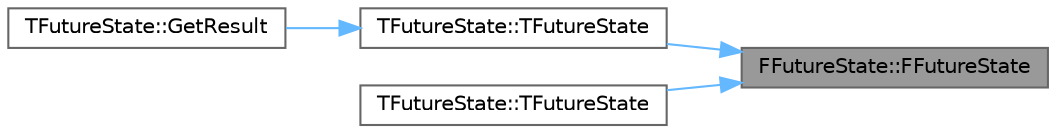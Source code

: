 digraph "FFutureState::FFutureState"
{
 // INTERACTIVE_SVG=YES
 // LATEX_PDF_SIZE
  bgcolor="transparent";
  edge [fontname=Helvetica,fontsize=10,labelfontname=Helvetica,labelfontsize=10];
  node [fontname=Helvetica,fontsize=10,shape=box,height=0.2,width=0.4];
  rankdir="RL";
  Node1 [id="Node000001",label="FFutureState::FFutureState",height=0.2,width=0.4,color="gray40", fillcolor="grey60", style="filled", fontcolor="black",tooltip="Default constructor."];
  Node1 -> Node2 [id="edge1_Node000001_Node000002",dir="back",color="steelblue1",style="solid",tooltip=" "];
  Node2 [id="Node000002",label="TFutureState::TFutureState",height=0.2,width=0.4,color="grey40", fillcolor="white", style="filled",URL="$d6/d08/classTFutureState.html#ac0726863e54a8225e52b1a77a4023f4a",tooltip="Default constructor."];
  Node2 -> Node3 [id="edge2_Node000002_Node000003",dir="back",color="steelblue1",style="solid",tooltip=" "];
  Node3 [id="Node000003",label="TFutureState::GetResult",height=0.2,width=0.4,color="grey40", fillcolor="white", style="filled",URL="$d6/d08/classTFutureState.html#ae46149471835332f87d1d5c43fd4bdd1",tooltip=" "];
  Node1 -> Node4 [id="edge3_Node000001_Node000004",dir="back",color="steelblue1",style="solid",tooltip=" "];
  Node4 [id="Node000004",label="TFutureState::TFutureState",height=0.2,width=0.4,color="grey40", fillcolor="white", style="filled",URL="$d6/d08/classTFutureState.html#a8f3a2b7d164b038db6fce17c82a1497a",tooltip="Create and initialize a new instance with a callback."];
}
